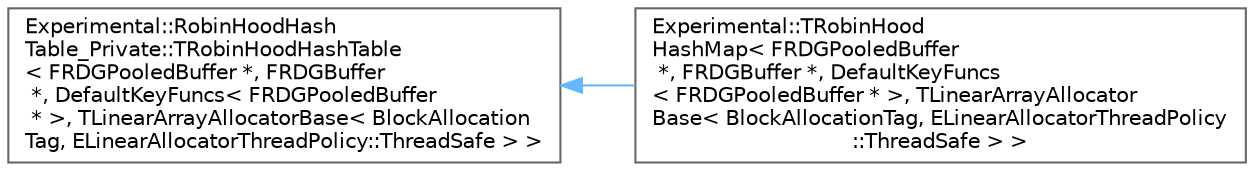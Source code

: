 digraph "Graphical Class Hierarchy"
{
 // INTERACTIVE_SVG=YES
 // LATEX_PDF_SIZE
  bgcolor="transparent";
  edge [fontname=Helvetica,fontsize=10,labelfontname=Helvetica,labelfontsize=10];
  node [fontname=Helvetica,fontsize=10,shape=box,height=0.2,width=0.4];
  rankdir="LR";
  Node0 [id="Node000000",label="Experimental::RobinHoodHash\lTable_Private::TRobinHoodHashTable\l\< FRDGPooledBuffer *, FRDGBuffer\l *, DefaultKeyFuncs\< FRDGPooledBuffer\l * \>, TLinearArrayAllocatorBase\< BlockAllocation\lTag, ELinearAllocatorThreadPolicy::ThreadSafe \> \>",height=0.2,width=0.4,color="grey40", fillcolor="white", style="filled",URL="$df/dee/classExperimental_1_1RobinHoodHashTable__Private_1_1TRobinHoodHashTable.html",tooltip=" "];
  Node0 -> Node1 [id="edge2991_Node000000_Node000001",dir="back",color="steelblue1",style="solid",tooltip=" "];
  Node1 [id="Node000001",label="Experimental::TRobinHood\lHashMap\< FRDGPooledBuffer\l *, FRDGBuffer *, DefaultKeyFuncs\l\< FRDGPooledBuffer * \>, TLinearArrayAllocator\lBase\< BlockAllocationTag, ELinearAllocatorThreadPolicy\l::ThreadSafe \> \>",height=0.2,width=0.4,color="grey40", fillcolor="white", style="filled",URL="$d3/db4/classExperimental_1_1TRobinHoodHashMap.html",tooltip=" "];
}
